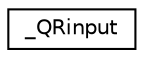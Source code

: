 digraph "类继承关系图"
{
  edge [fontname="Helvetica",fontsize="10",labelfontname="Helvetica",labelfontsize="10"];
  node [fontname="Helvetica",fontsize="10",shape=record];
  rankdir="LR";
  Node0 [label="_QRinput",height=0.2,width=0.4,color="black", fillcolor="white", style="filled",URL="$struct___q_rinput.html"];
}
